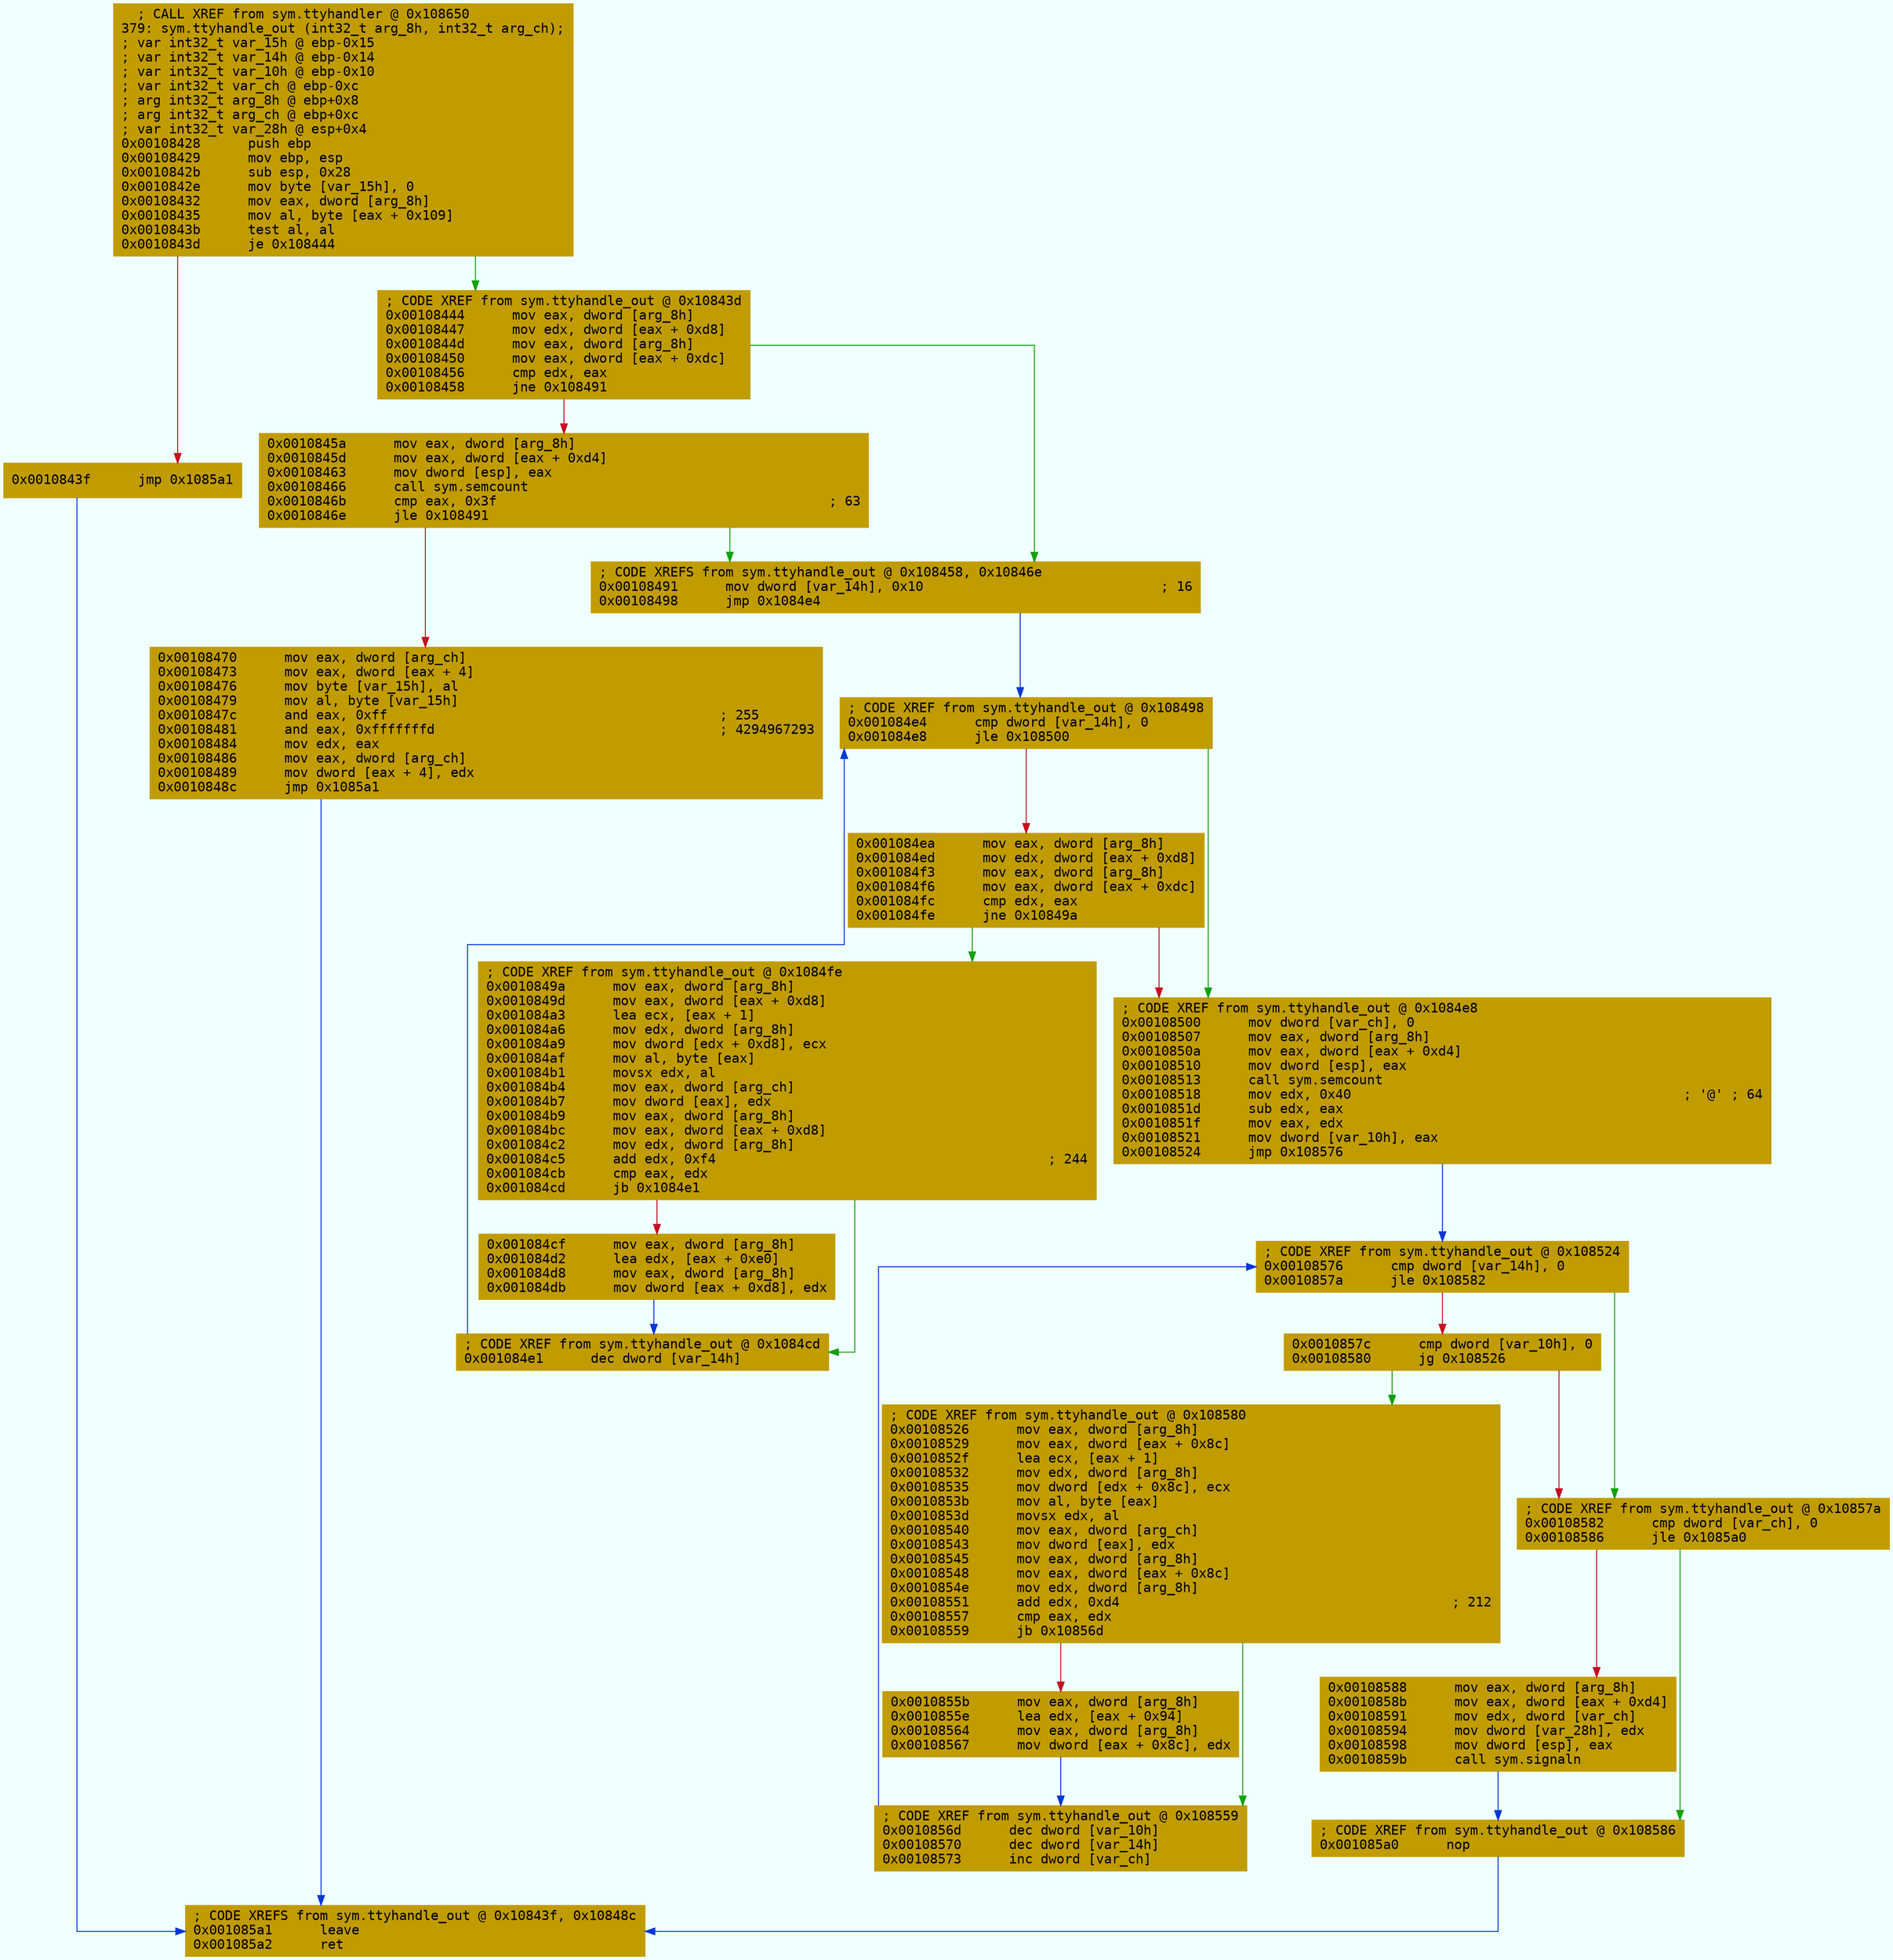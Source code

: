digraph code {
	graph [bgcolor=azure fontsize=8 fontname="Courier" splines="ortho"];
	node [fillcolor=gray style=filled shape=box];
	edge [arrowhead="normal"];
	"0x00108428" [URL="sym.ttyhandle_out/0x00108428", fillcolor="#c19c00",color="#c19c00", fontname="Courier",label="  ; CALL XREF from sym.ttyhandler @ 0x108650\l379: sym.ttyhandle_out (int32_t arg_8h, int32_t arg_ch);\l; var int32_t var_15h @ ebp-0x15\l; var int32_t var_14h @ ebp-0x14\l; var int32_t var_10h @ ebp-0x10\l; var int32_t var_ch @ ebp-0xc\l; arg int32_t arg_8h @ ebp+0x8\l; arg int32_t arg_ch @ ebp+0xc\l; var int32_t var_28h @ esp+0x4\l0x00108428      push ebp\l0x00108429      mov ebp, esp\l0x0010842b      sub esp, 0x28\l0x0010842e      mov byte [var_15h], 0\l0x00108432      mov eax, dword [arg_8h]\l0x00108435      mov al, byte [eax + 0x109]\l0x0010843b      test al, al\l0x0010843d      je 0x108444\l"]
	"0x0010843f" [URL="sym.ttyhandle_out/0x0010843f", fillcolor="#c19c00",color="#c19c00", fontname="Courier",label="0x0010843f      jmp 0x1085a1\l"]
	"0x00108444" [URL="sym.ttyhandle_out/0x00108444", fillcolor="#c19c00",color="#c19c00", fontname="Courier",label="; CODE XREF from sym.ttyhandle_out @ 0x10843d\l0x00108444      mov eax, dword [arg_8h]\l0x00108447      mov edx, dword [eax + 0xd8]\l0x0010844d      mov eax, dword [arg_8h]\l0x00108450      mov eax, dword [eax + 0xdc]\l0x00108456      cmp edx, eax\l0x00108458      jne 0x108491\l"]
	"0x0010845a" [URL="sym.ttyhandle_out/0x0010845a", fillcolor="#c19c00",color="#c19c00", fontname="Courier",label="0x0010845a      mov eax, dword [arg_8h]\l0x0010845d      mov eax, dword [eax + 0xd4]\l0x00108463      mov dword [esp], eax\l0x00108466      call sym.semcount\l0x0010846b      cmp eax, 0x3f                                          ; 63\l0x0010846e      jle 0x108491\l"]
	"0x00108470" [URL="sym.ttyhandle_out/0x00108470", fillcolor="#c19c00",color="#c19c00", fontname="Courier",label="0x00108470      mov eax, dword [arg_ch]\l0x00108473      mov eax, dword [eax + 4]\l0x00108476      mov byte [var_15h], al\l0x00108479      mov al, byte [var_15h]\l0x0010847c      and eax, 0xff                                          ; 255\l0x00108481      and eax, 0xfffffffd                                    ; 4294967293\l0x00108484      mov edx, eax\l0x00108486      mov eax, dword [arg_ch]\l0x00108489      mov dword [eax + 4], edx\l0x0010848c      jmp 0x1085a1\l"]
	"0x00108491" [URL="sym.ttyhandle_out/0x00108491", fillcolor="#c19c00",color="#c19c00", fontname="Courier",label="; CODE XREFS from sym.ttyhandle_out @ 0x108458, 0x10846e\l0x00108491      mov dword [var_14h], 0x10                              ; 16\l0x00108498      jmp 0x1084e4\l"]
	"0x0010849a" [URL="sym.ttyhandle_out/0x0010849a", fillcolor="#c19c00",color="#c19c00", fontname="Courier",label="; CODE XREF from sym.ttyhandle_out @ 0x1084fe\l0x0010849a      mov eax, dword [arg_8h]\l0x0010849d      mov eax, dword [eax + 0xd8]\l0x001084a3      lea ecx, [eax + 1]\l0x001084a6      mov edx, dword [arg_8h]\l0x001084a9      mov dword [edx + 0xd8], ecx\l0x001084af      mov al, byte [eax]\l0x001084b1      movsx edx, al\l0x001084b4      mov eax, dword [arg_ch]\l0x001084b7      mov dword [eax], edx\l0x001084b9      mov eax, dword [arg_8h]\l0x001084bc      mov eax, dword [eax + 0xd8]\l0x001084c2      mov edx, dword [arg_8h]\l0x001084c5      add edx, 0xf4                                          ; 244\l0x001084cb      cmp eax, edx\l0x001084cd      jb 0x1084e1\l"]
	"0x001084cf" [URL="sym.ttyhandle_out/0x001084cf", fillcolor="#c19c00",color="#c19c00", fontname="Courier",label="0x001084cf      mov eax, dword [arg_8h]\l0x001084d2      lea edx, [eax + 0xe0]\l0x001084d8      mov eax, dword [arg_8h]\l0x001084db      mov dword [eax + 0xd8], edx\l"]
	"0x001084e1" [URL="sym.ttyhandle_out/0x001084e1", fillcolor="#c19c00",color="#c19c00", fontname="Courier",label="; CODE XREF from sym.ttyhandle_out @ 0x1084cd\l0x001084e1      dec dword [var_14h]\l"]
	"0x001084e4" [URL="sym.ttyhandle_out/0x001084e4", fillcolor="#c19c00",color="#c19c00", fontname="Courier",label="; CODE XREF from sym.ttyhandle_out @ 0x108498\l0x001084e4      cmp dword [var_14h], 0\l0x001084e8      jle 0x108500\l"]
	"0x001084ea" [URL="sym.ttyhandle_out/0x001084ea", fillcolor="#c19c00",color="#c19c00", fontname="Courier",label="0x001084ea      mov eax, dword [arg_8h]\l0x001084ed      mov edx, dword [eax + 0xd8]\l0x001084f3      mov eax, dword [arg_8h]\l0x001084f6      mov eax, dword [eax + 0xdc]\l0x001084fc      cmp edx, eax\l0x001084fe      jne 0x10849a\l"]
	"0x00108500" [URL="sym.ttyhandle_out/0x00108500", fillcolor="#c19c00",color="#c19c00", fontname="Courier",label="; CODE XREF from sym.ttyhandle_out @ 0x1084e8\l0x00108500      mov dword [var_ch], 0\l0x00108507      mov eax, dword [arg_8h]\l0x0010850a      mov eax, dword [eax + 0xd4]\l0x00108510      mov dword [esp], eax\l0x00108513      call sym.semcount\l0x00108518      mov edx, 0x40                                          ; '@' ; 64\l0x0010851d      sub edx, eax\l0x0010851f      mov eax, edx\l0x00108521      mov dword [var_10h], eax\l0x00108524      jmp 0x108576\l"]
	"0x00108526" [URL="sym.ttyhandle_out/0x00108526", fillcolor="#c19c00",color="#c19c00", fontname="Courier",label="; CODE XREF from sym.ttyhandle_out @ 0x108580\l0x00108526      mov eax, dword [arg_8h]\l0x00108529      mov eax, dword [eax + 0x8c]\l0x0010852f      lea ecx, [eax + 1]\l0x00108532      mov edx, dword [arg_8h]\l0x00108535      mov dword [edx + 0x8c], ecx\l0x0010853b      mov al, byte [eax]\l0x0010853d      movsx edx, al\l0x00108540      mov eax, dword [arg_ch]\l0x00108543      mov dword [eax], edx\l0x00108545      mov eax, dword [arg_8h]\l0x00108548      mov eax, dword [eax + 0x8c]\l0x0010854e      mov edx, dword [arg_8h]\l0x00108551      add edx, 0xd4                                          ; 212\l0x00108557      cmp eax, edx\l0x00108559      jb 0x10856d\l"]
	"0x0010855b" [URL="sym.ttyhandle_out/0x0010855b", fillcolor="#c19c00",color="#c19c00", fontname="Courier",label="0x0010855b      mov eax, dword [arg_8h]\l0x0010855e      lea edx, [eax + 0x94]\l0x00108564      mov eax, dword [arg_8h]\l0x00108567      mov dword [eax + 0x8c], edx\l"]
	"0x0010856d" [URL="sym.ttyhandle_out/0x0010856d", fillcolor="#c19c00",color="#c19c00", fontname="Courier",label="; CODE XREF from sym.ttyhandle_out @ 0x108559\l0x0010856d      dec dword [var_10h]\l0x00108570      dec dword [var_14h]\l0x00108573      inc dword [var_ch]\l"]
	"0x00108576" [URL="sym.ttyhandle_out/0x00108576", fillcolor="#c19c00",color="#c19c00", fontname="Courier",label="; CODE XREF from sym.ttyhandle_out @ 0x108524\l0x00108576      cmp dword [var_14h], 0\l0x0010857a      jle 0x108582\l"]
	"0x0010857c" [URL="sym.ttyhandle_out/0x0010857c", fillcolor="#c19c00",color="#c19c00", fontname="Courier",label="0x0010857c      cmp dword [var_10h], 0\l0x00108580      jg 0x108526\l"]
	"0x00108582" [URL="sym.ttyhandle_out/0x00108582", fillcolor="#c19c00",color="#c19c00", fontname="Courier",label="; CODE XREF from sym.ttyhandle_out @ 0x10857a\l0x00108582      cmp dword [var_ch], 0\l0x00108586      jle 0x1085a0\l"]
	"0x00108588" [URL="sym.ttyhandle_out/0x00108588", fillcolor="#c19c00",color="#c19c00", fontname="Courier",label="0x00108588      mov eax, dword [arg_8h]\l0x0010858b      mov eax, dword [eax + 0xd4]\l0x00108591      mov edx, dword [var_ch]\l0x00108594      mov dword [var_28h], edx\l0x00108598      mov dword [esp], eax\l0x0010859b      call sym.signaln\l"]
	"0x001085a0" [URL="sym.ttyhandle_out/0x001085a0", fillcolor="#c19c00",color="#c19c00", fontname="Courier",label="; CODE XREF from sym.ttyhandle_out @ 0x108586\l0x001085a0      nop\l"]
	"0x001085a1" [URL="sym.ttyhandle_out/0x001085a1", fillcolor="#c19c00",color="#c19c00", fontname="Courier",label="; CODE XREFS from sym.ttyhandle_out @ 0x10843f, 0x10848c\l0x001085a1      leave\l0x001085a2      ret\l"]
        "0x00108428" -> "0x00108444" [color="#13a10e"];
        "0x00108428" -> "0x0010843f" [color="#c50f1f"];
        "0x0010843f" -> "0x001085a1" [color="#0037da"];
        "0x00108444" -> "0x00108491" [color="#13a10e"];
        "0x00108444" -> "0x0010845a" [color="#c50f1f"];
        "0x0010845a" -> "0x00108491" [color="#13a10e"];
        "0x0010845a" -> "0x00108470" [color="#c50f1f"];
        "0x00108470" -> "0x001085a1" [color="#0037da"];
        "0x00108491" -> "0x001084e4" [color="#0037da"];
        "0x0010849a" -> "0x001084e1" [color="#13a10e"];
        "0x0010849a" -> "0x001084cf" [color="#c50f1f"];
        "0x001084cf" -> "0x001084e1" [color="#0037da"];
        "0x001084e1" -> "0x001084e4" [color="#0037da"];
        "0x001084e4" -> "0x00108500" [color="#13a10e"];
        "0x001084e4" -> "0x001084ea" [color="#c50f1f"];
        "0x001084ea" -> "0x0010849a" [color="#13a10e"];
        "0x001084ea" -> "0x00108500" [color="#c50f1f"];
        "0x00108500" -> "0x00108576" [color="#0037da"];
        "0x00108526" -> "0x0010856d" [color="#13a10e"];
        "0x00108526" -> "0x0010855b" [color="#c50f1f"];
        "0x0010855b" -> "0x0010856d" [color="#0037da"];
        "0x0010856d" -> "0x00108576" [color="#0037da"];
        "0x00108576" -> "0x00108582" [color="#13a10e"];
        "0x00108576" -> "0x0010857c" [color="#c50f1f"];
        "0x0010857c" -> "0x00108526" [color="#13a10e"];
        "0x0010857c" -> "0x00108582" [color="#c50f1f"];
        "0x00108582" -> "0x001085a0" [color="#13a10e"];
        "0x00108582" -> "0x00108588" [color="#c50f1f"];
        "0x00108588" -> "0x001085a0" [color="#0037da"];
        "0x001085a0" -> "0x001085a1" [color="#0037da"];
}
